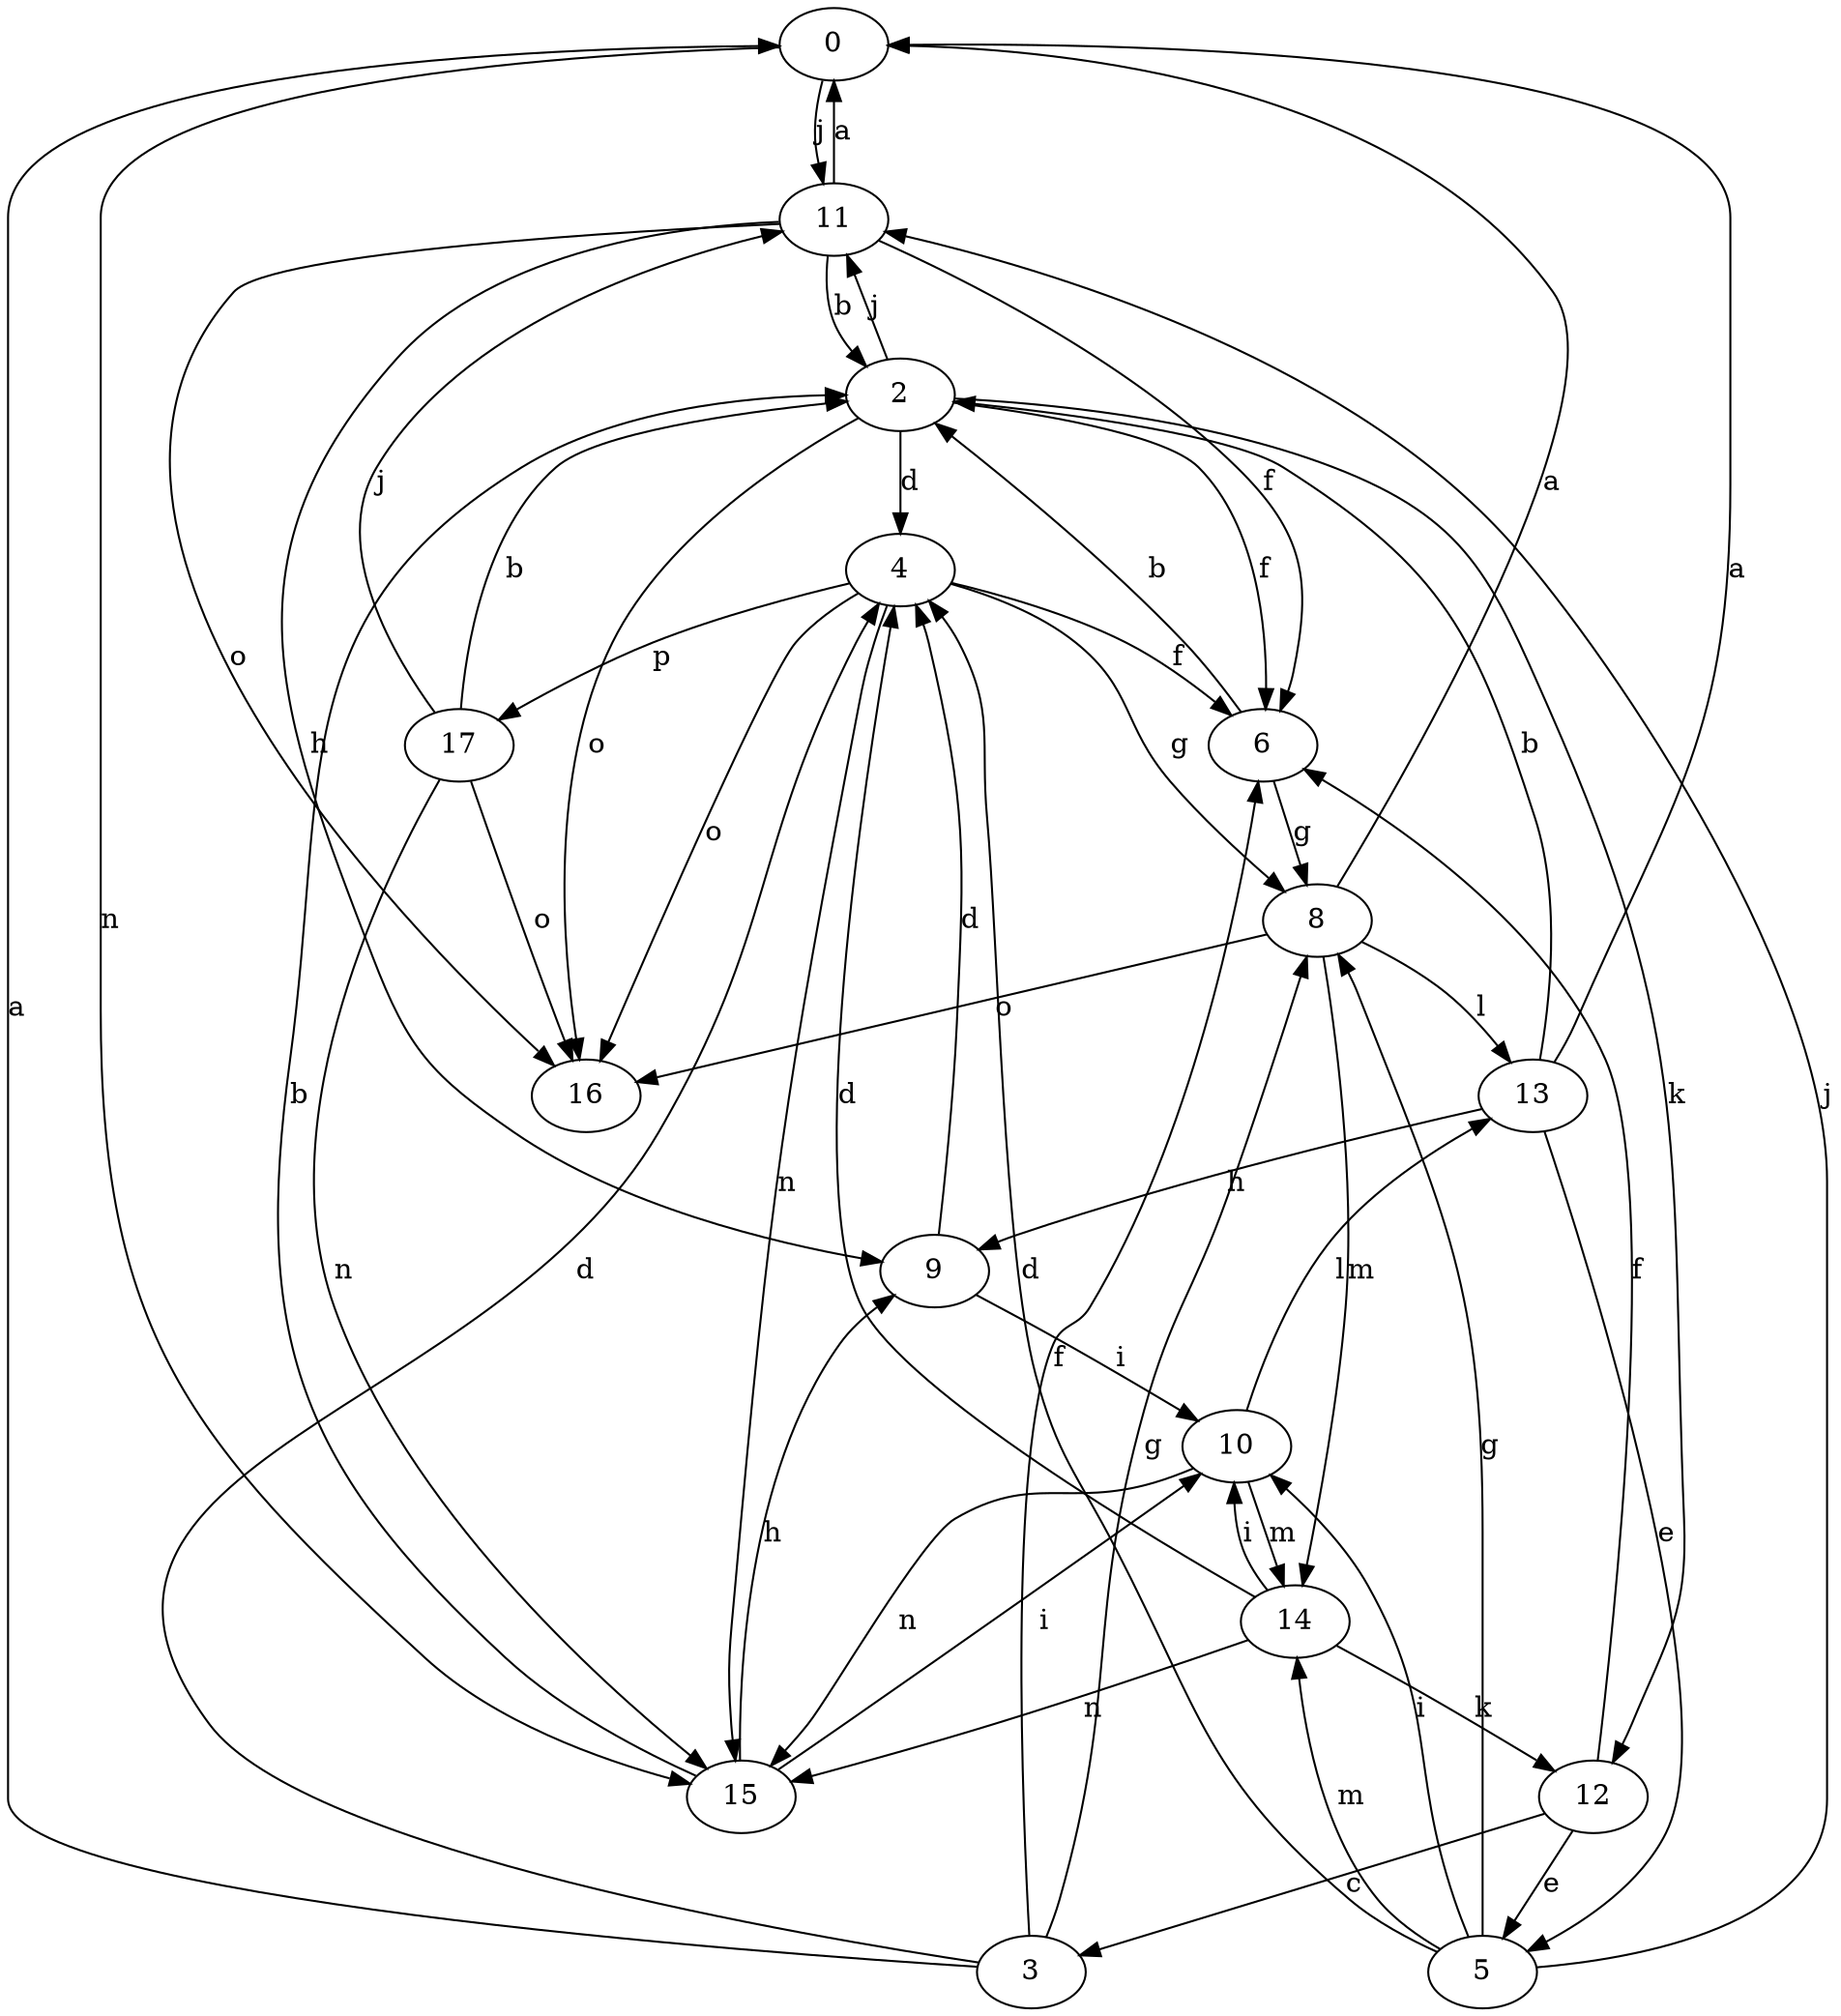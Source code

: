 strict digraph  {
0;
2;
3;
4;
5;
6;
8;
9;
10;
11;
12;
13;
14;
15;
16;
17;
0 -> 11  [label=j];
0 -> 15  [label=n];
2 -> 4  [label=d];
2 -> 6  [label=f];
2 -> 11  [label=j];
2 -> 12  [label=k];
2 -> 16  [label=o];
3 -> 0  [label=a];
3 -> 4  [label=d];
3 -> 6  [label=f];
3 -> 8  [label=g];
4 -> 6  [label=f];
4 -> 8  [label=g];
4 -> 15  [label=n];
4 -> 16  [label=o];
4 -> 17  [label=p];
5 -> 4  [label=d];
5 -> 8  [label=g];
5 -> 10  [label=i];
5 -> 11  [label=j];
5 -> 14  [label=m];
6 -> 2  [label=b];
6 -> 8  [label=g];
8 -> 0  [label=a];
8 -> 13  [label=l];
8 -> 14  [label=m];
8 -> 16  [label=o];
9 -> 4  [label=d];
9 -> 10  [label=i];
10 -> 13  [label=l];
10 -> 14  [label=m];
10 -> 15  [label=n];
11 -> 0  [label=a];
11 -> 2  [label=b];
11 -> 6  [label=f];
11 -> 9  [label=h];
11 -> 16  [label=o];
12 -> 3  [label=c];
12 -> 5  [label=e];
12 -> 6  [label=f];
13 -> 0  [label=a];
13 -> 2  [label=b];
13 -> 5  [label=e];
13 -> 9  [label=h];
14 -> 4  [label=d];
14 -> 10  [label=i];
14 -> 12  [label=k];
14 -> 15  [label=n];
15 -> 2  [label=b];
15 -> 9  [label=h];
15 -> 10  [label=i];
17 -> 2  [label=b];
17 -> 11  [label=j];
17 -> 15  [label=n];
17 -> 16  [label=o];
}
